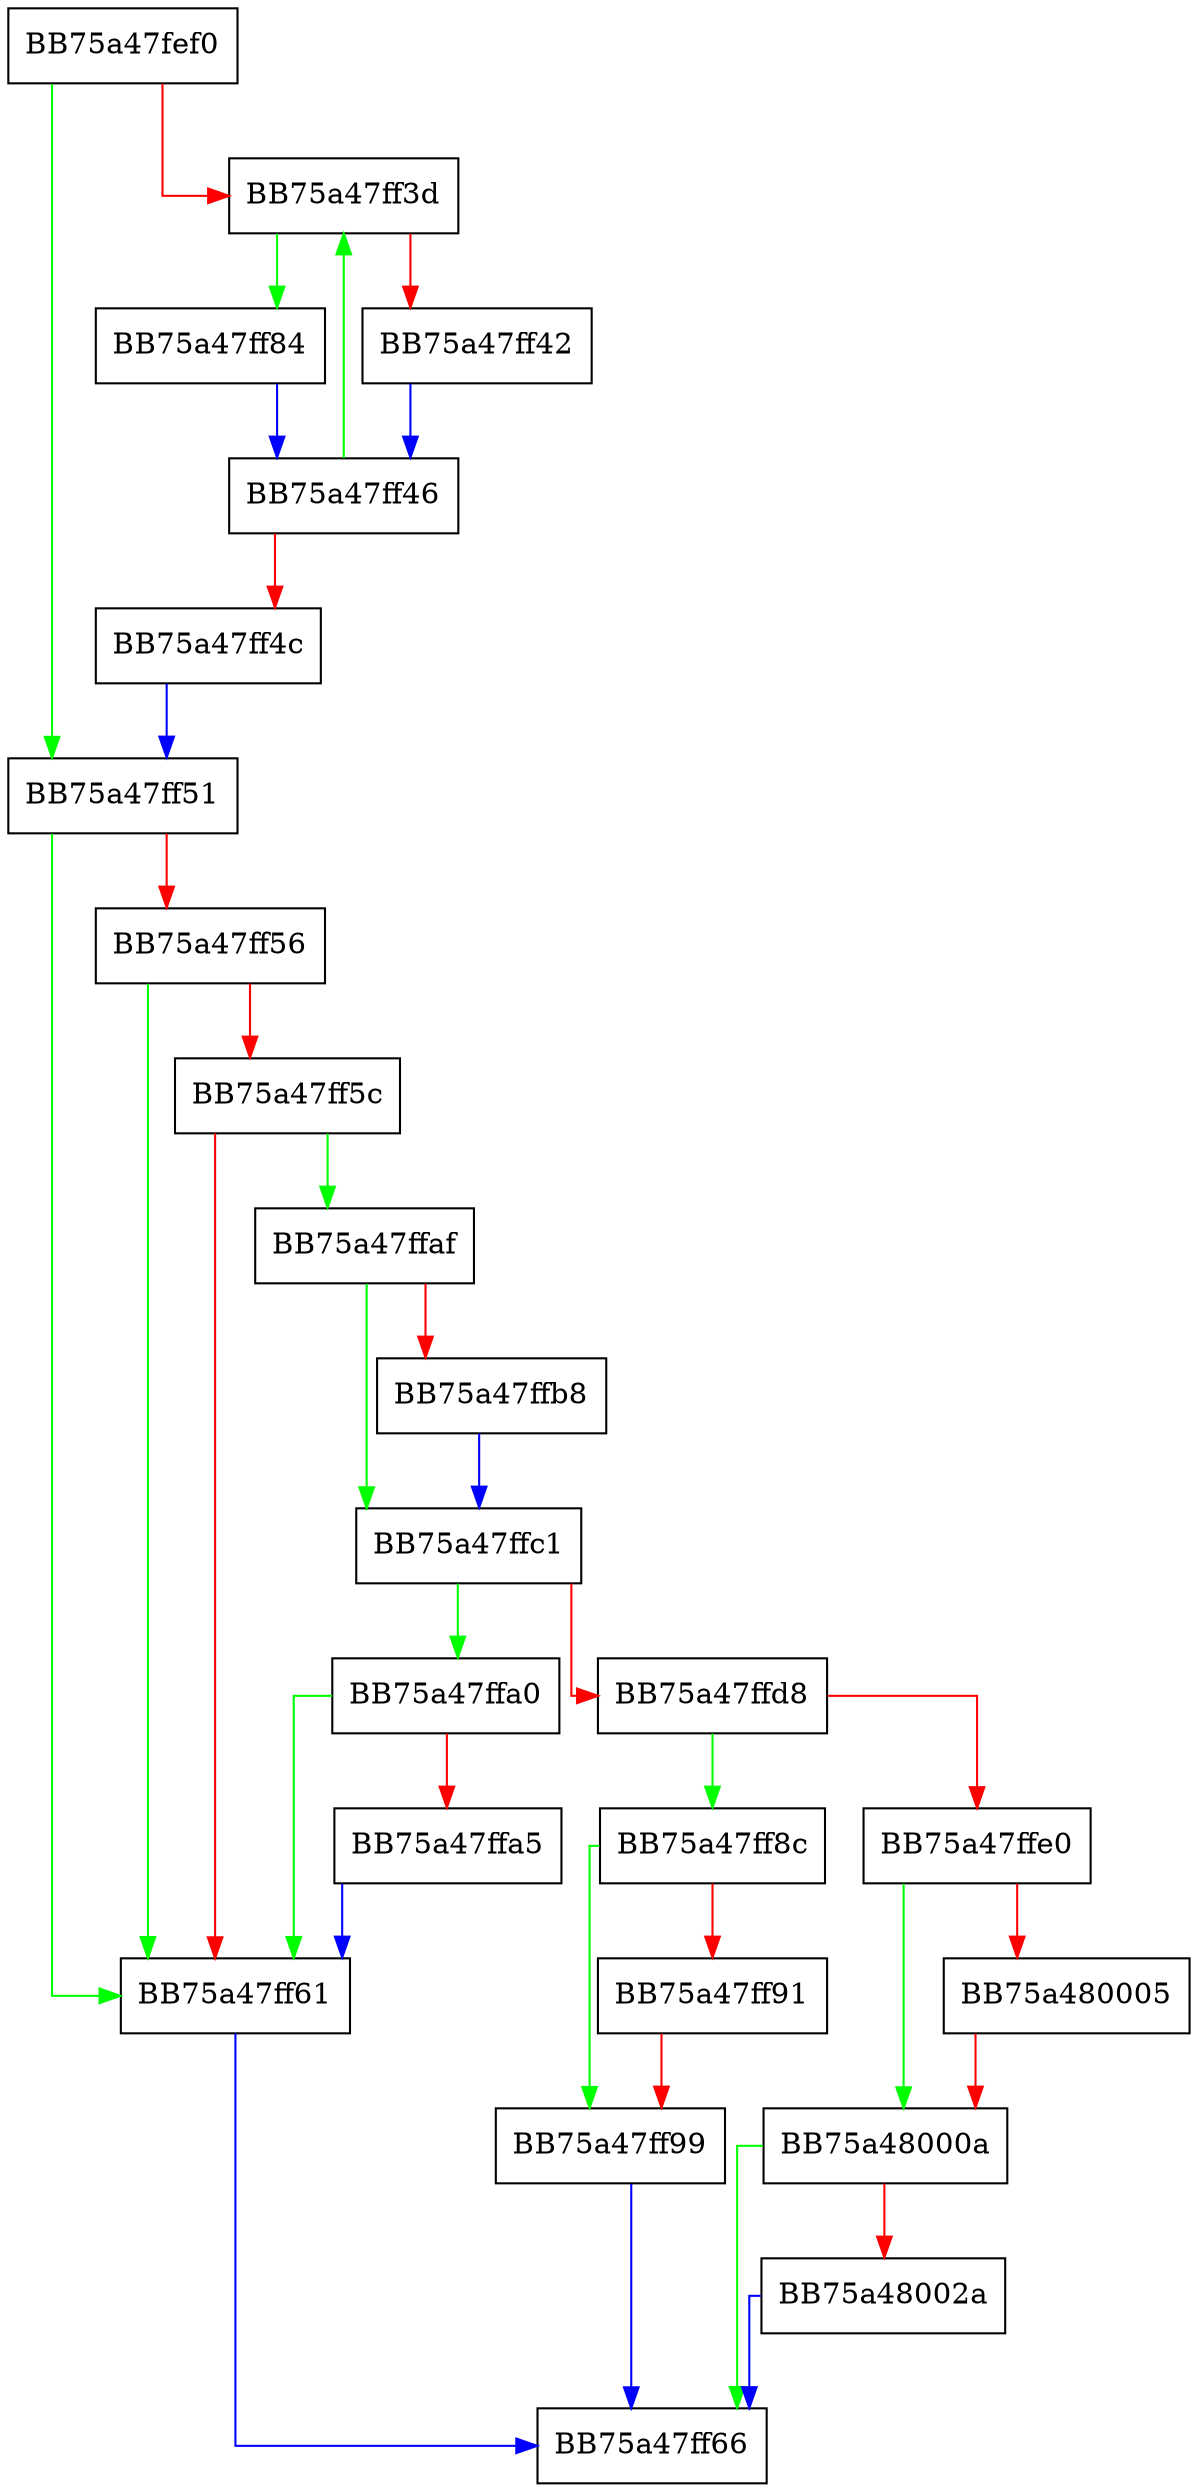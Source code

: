 digraph delete_handle {
  node [shape="box"];
  graph [splines=ortho];
  BB75a47fef0 -> BB75a47ff51 [color="green"];
  BB75a47fef0 -> BB75a47ff3d [color="red"];
  BB75a47ff3d -> BB75a47ff84 [color="green"];
  BB75a47ff3d -> BB75a47ff42 [color="red"];
  BB75a47ff42 -> BB75a47ff46 [color="blue"];
  BB75a47ff46 -> BB75a47ff3d [color="green"];
  BB75a47ff46 -> BB75a47ff4c [color="red"];
  BB75a47ff4c -> BB75a47ff51 [color="blue"];
  BB75a47ff51 -> BB75a47ff61 [color="green"];
  BB75a47ff51 -> BB75a47ff56 [color="red"];
  BB75a47ff56 -> BB75a47ff61 [color="green"];
  BB75a47ff56 -> BB75a47ff5c [color="red"];
  BB75a47ff5c -> BB75a47ffaf [color="green"];
  BB75a47ff5c -> BB75a47ff61 [color="red"];
  BB75a47ff61 -> BB75a47ff66 [color="blue"];
  BB75a47ff84 -> BB75a47ff46 [color="blue"];
  BB75a47ff8c -> BB75a47ff99 [color="green"];
  BB75a47ff8c -> BB75a47ff91 [color="red"];
  BB75a47ff91 -> BB75a47ff99 [color="red"];
  BB75a47ff99 -> BB75a47ff66 [color="blue"];
  BB75a47ffa0 -> BB75a47ff61 [color="green"];
  BB75a47ffa0 -> BB75a47ffa5 [color="red"];
  BB75a47ffa5 -> BB75a47ff61 [color="blue"];
  BB75a47ffaf -> BB75a47ffc1 [color="green"];
  BB75a47ffaf -> BB75a47ffb8 [color="red"];
  BB75a47ffb8 -> BB75a47ffc1 [color="blue"];
  BB75a47ffc1 -> BB75a47ffa0 [color="green"];
  BB75a47ffc1 -> BB75a47ffd8 [color="red"];
  BB75a47ffd8 -> BB75a47ff8c [color="green"];
  BB75a47ffd8 -> BB75a47ffe0 [color="red"];
  BB75a47ffe0 -> BB75a48000a [color="green"];
  BB75a47ffe0 -> BB75a480005 [color="red"];
  BB75a480005 -> BB75a48000a [color="red"];
  BB75a48000a -> BB75a47ff66 [color="green"];
  BB75a48000a -> BB75a48002a [color="red"];
  BB75a48002a -> BB75a47ff66 [color="blue"];
}